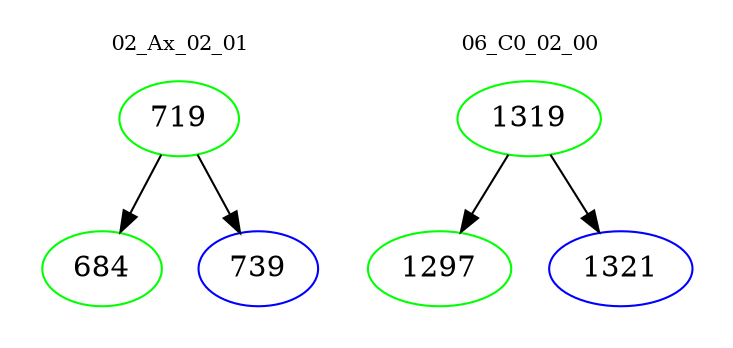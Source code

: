 digraph{
subgraph cluster_0 {
color = white
label = "02_Ax_02_01";
fontsize=10;
T0_719 [label="719", color="green"]
T0_719 -> T0_684 [color="black"]
T0_684 [label="684", color="green"]
T0_719 -> T0_739 [color="black"]
T0_739 [label="739", color="blue"]
}
subgraph cluster_1 {
color = white
label = "06_C0_02_00";
fontsize=10;
T1_1319 [label="1319", color="green"]
T1_1319 -> T1_1297 [color="black"]
T1_1297 [label="1297", color="green"]
T1_1319 -> T1_1321 [color="black"]
T1_1321 [label="1321", color="blue"]
}
}
